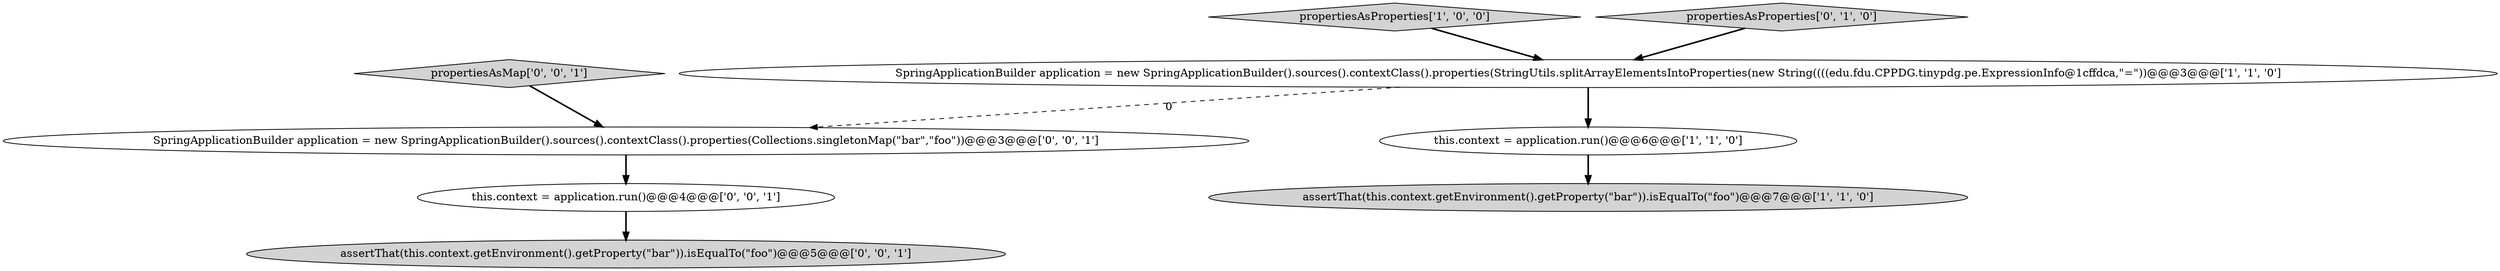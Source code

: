 digraph {
3 [style = filled, label = "assertThat(this.context.getEnvironment().getProperty(\"bar\")).isEqualTo(\"foo\")@@@7@@@['1', '1', '0']", fillcolor = lightgray, shape = ellipse image = "AAA0AAABBB1BBB"];
8 [style = filled, label = "SpringApplicationBuilder application = new SpringApplicationBuilder().sources().contextClass().properties(Collections.singletonMap(\"bar\",\"foo\"))@@@3@@@['0', '0', '1']", fillcolor = white, shape = ellipse image = "AAA0AAABBB3BBB"];
5 [style = filled, label = "propertiesAsMap['0', '0', '1']", fillcolor = lightgray, shape = diamond image = "AAA0AAABBB3BBB"];
1 [style = filled, label = "propertiesAsProperties['1', '0', '0']", fillcolor = lightgray, shape = diamond image = "AAA0AAABBB1BBB"];
0 [style = filled, label = "this.context = application.run()@@@6@@@['1', '1', '0']", fillcolor = white, shape = ellipse image = "AAA0AAABBB1BBB"];
7 [style = filled, label = "assertThat(this.context.getEnvironment().getProperty(\"bar\")).isEqualTo(\"foo\")@@@5@@@['0', '0', '1']", fillcolor = lightgray, shape = ellipse image = "AAA0AAABBB3BBB"];
6 [style = filled, label = "this.context = application.run()@@@4@@@['0', '0', '1']", fillcolor = white, shape = ellipse image = "AAA0AAABBB3BBB"];
4 [style = filled, label = "propertiesAsProperties['0', '1', '0']", fillcolor = lightgray, shape = diamond image = "AAA0AAABBB2BBB"];
2 [style = filled, label = "SpringApplicationBuilder application = new SpringApplicationBuilder().sources().contextClass().properties(StringUtils.splitArrayElementsIntoProperties(new String((((edu.fdu.CPPDG.tinypdg.pe.ExpressionInfo@1cffdca,\"=\"))@@@3@@@['1', '1', '0']", fillcolor = white, shape = ellipse image = "AAA0AAABBB1BBB"];
2->8 [style = dashed, label="0"];
2->0 [style = bold, label=""];
6->7 [style = bold, label=""];
5->8 [style = bold, label=""];
0->3 [style = bold, label=""];
8->6 [style = bold, label=""];
1->2 [style = bold, label=""];
4->2 [style = bold, label=""];
}

